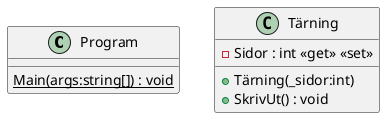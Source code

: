@startuml
class Program {
    {static} Main(args:string[]) : void
}
class Tärning {
    - Sidor : int <<get>> <<set>>
    + Tärning(_sidor:int)
    + SkrivUt() : void
}
@enduml
